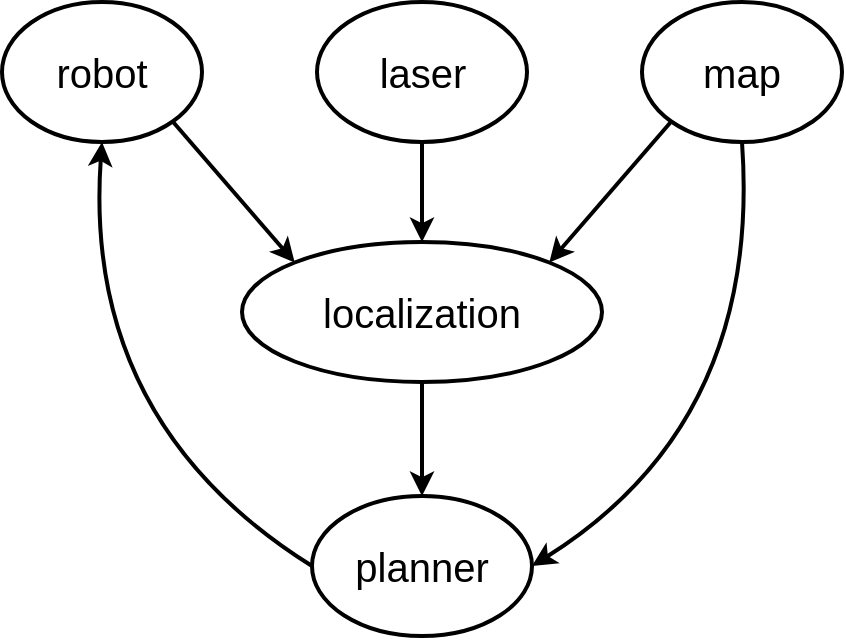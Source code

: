 <mxfile version="12.0.2" pages="1"><diagram id="1NaeRTAhxltuY90AYd3-" name="Page-1"><mxGraphModel dx="1029" dy="528" grid="1" gridSize="10" guides="1" tooltips="1" connect="1" arrows="1" fold="1" page="1" pageScale="1" pageWidth="850" pageHeight="1100" math="0" shadow="0"><root><mxCell id="0"/><mxCell id="1" parent="0"/><mxCell id="Ps1t4EyVAe5p4MEMstoB-6" value="" style="edgeStyle=orthogonalEdgeStyle;rounded=0;orthogonalLoop=1;jettySize=auto;html=1;fontSize=20;strokeWidth=2;" edge="1" parent="1" source="Ps1t4EyVAe5p4MEMstoB-1" target="Ps1t4EyVAe5p4MEMstoB-2"><mxGeometry relative="1" as="geometry"/></mxCell><mxCell id="Ps1t4EyVAe5p4MEMstoB-1" value="laser" style="ellipse;whiteSpace=wrap;html=1;fontSize=20;strokeWidth=2;" vertex="1" parent="1"><mxGeometry x="197.5" y="90" width="105" height="70" as="geometry"/></mxCell><mxCell id="Ps1t4EyVAe5p4MEMstoB-9" value="" style="edgeStyle=orthogonalEdgeStyle;rounded=0;orthogonalLoop=1;jettySize=auto;html=1;fontSize=20;strokeWidth=2;" edge="1" parent="1" source="Ps1t4EyVAe5p4MEMstoB-2" target="Ps1t4EyVAe5p4MEMstoB-5"><mxGeometry relative="1" as="geometry"/></mxCell><mxCell id="Ps1t4EyVAe5p4MEMstoB-2" value="localization" style="ellipse;whiteSpace=wrap;html=1;fontSize=20;strokeWidth=2;" vertex="1" parent="1"><mxGeometry x="160" y="210" width="180" height="70" as="geometry"/></mxCell><mxCell id="Ps1t4EyVAe5p4MEMstoB-3" value="robot" style="ellipse;whiteSpace=wrap;html=1;fontSize=20;strokeWidth=2;" vertex="1" parent="1"><mxGeometry x="40" y="90" width="100" height="70" as="geometry"/></mxCell><mxCell id="Ps1t4EyVAe5p4MEMstoB-4" value="map" style="ellipse;whiteSpace=wrap;html=1;fontSize=20;strokeWidth=2;" vertex="1" parent="1"><mxGeometry x="360" y="90" width="100" height="70" as="geometry"/></mxCell><mxCell id="Ps1t4EyVAe5p4MEMstoB-5" value="planner" style="ellipse;whiteSpace=wrap;html=1;fontSize=20;strokeWidth=2;" vertex="1" parent="1"><mxGeometry x="195" y="337" width="110" height="70" as="geometry"/></mxCell><mxCell id="Ps1t4EyVAe5p4MEMstoB-7" value="" style="endArrow=classic;html=1;fontSize=20;exitX=1;exitY=1;exitDx=0;exitDy=0;entryX=0;entryY=0;entryDx=0;entryDy=0;strokeWidth=2;" edge="1" parent="1" source="Ps1t4EyVAe5p4MEMstoB-3" target="Ps1t4EyVAe5p4MEMstoB-2"><mxGeometry width="50" height="50" relative="1" as="geometry"><mxPoint x="40" y="420" as="sourcePoint"/><mxPoint x="90" y="370" as="targetPoint"/></mxGeometry></mxCell><mxCell id="Ps1t4EyVAe5p4MEMstoB-8" value="" style="endArrow=classic;html=1;fontSize=20;exitX=0;exitY=1;exitDx=0;exitDy=0;entryX=1;entryY=0;entryDx=0;entryDy=0;strokeWidth=2;" edge="1" parent="1" source="Ps1t4EyVAe5p4MEMstoB-4" target="Ps1t4EyVAe5p4MEMstoB-2"><mxGeometry width="50" height="50" relative="1" as="geometry"><mxPoint x="40" y="420" as="sourcePoint"/><mxPoint x="90" y="370" as="targetPoint"/></mxGeometry></mxCell><mxCell id="Ps1t4EyVAe5p4MEMstoB-11" value="" style="endArrow=classic;html=1;fontSize=20;exitX=0.5;exitY=1;exitDx=0;exitDy=0;entryX=1;entryY=0.5;entryDx=0;entryDy=0;strokeWidth=2;curved=1;" edge="1" parent="1" source="Ps1t4EyVAe5p4MEMstoB-4" target="Ps1t4EyVAe5p4MEMstoB-5"><mxGeometry width="50" height="50" relative="1" as="geometry"><mxPoint x="40" y="480" as="sourcePoint"/><mxPoint x="90" y="430" as="targetPoint"/><Array as="points"><mxPoint x="420" y="300"/></Array></mxGeometry></mxCell><mxCell id="Ps1t4EyVAe5p4MEMstoB-12" value="" style="endArrow=classic;html=1;fontSize=20;entryX=0.5;entryY=1;entryDx=0;entryDy=0;exitX=0;exitY=0.5;exitDx=0;exitDy=0;strokeWidth=2;curved=1;" edge="1" parent="1" source="Ps1t4EyVAe5p4MEMstoB-5" target="Ps1t4EyVAe5p4MEMstoB-3"><mxGeometry width="50" height="50" relative="1" as="geometry"><mxPoint x="40" y="480" as="sourcePoint"/><mxPoint x="90" y="430" as="targetPoint"/><Array as="points"><mxPoint x="80" y="300"/></Array></mxGeometry></mxCell></root></mxGraphModel></diagram></mxfile>